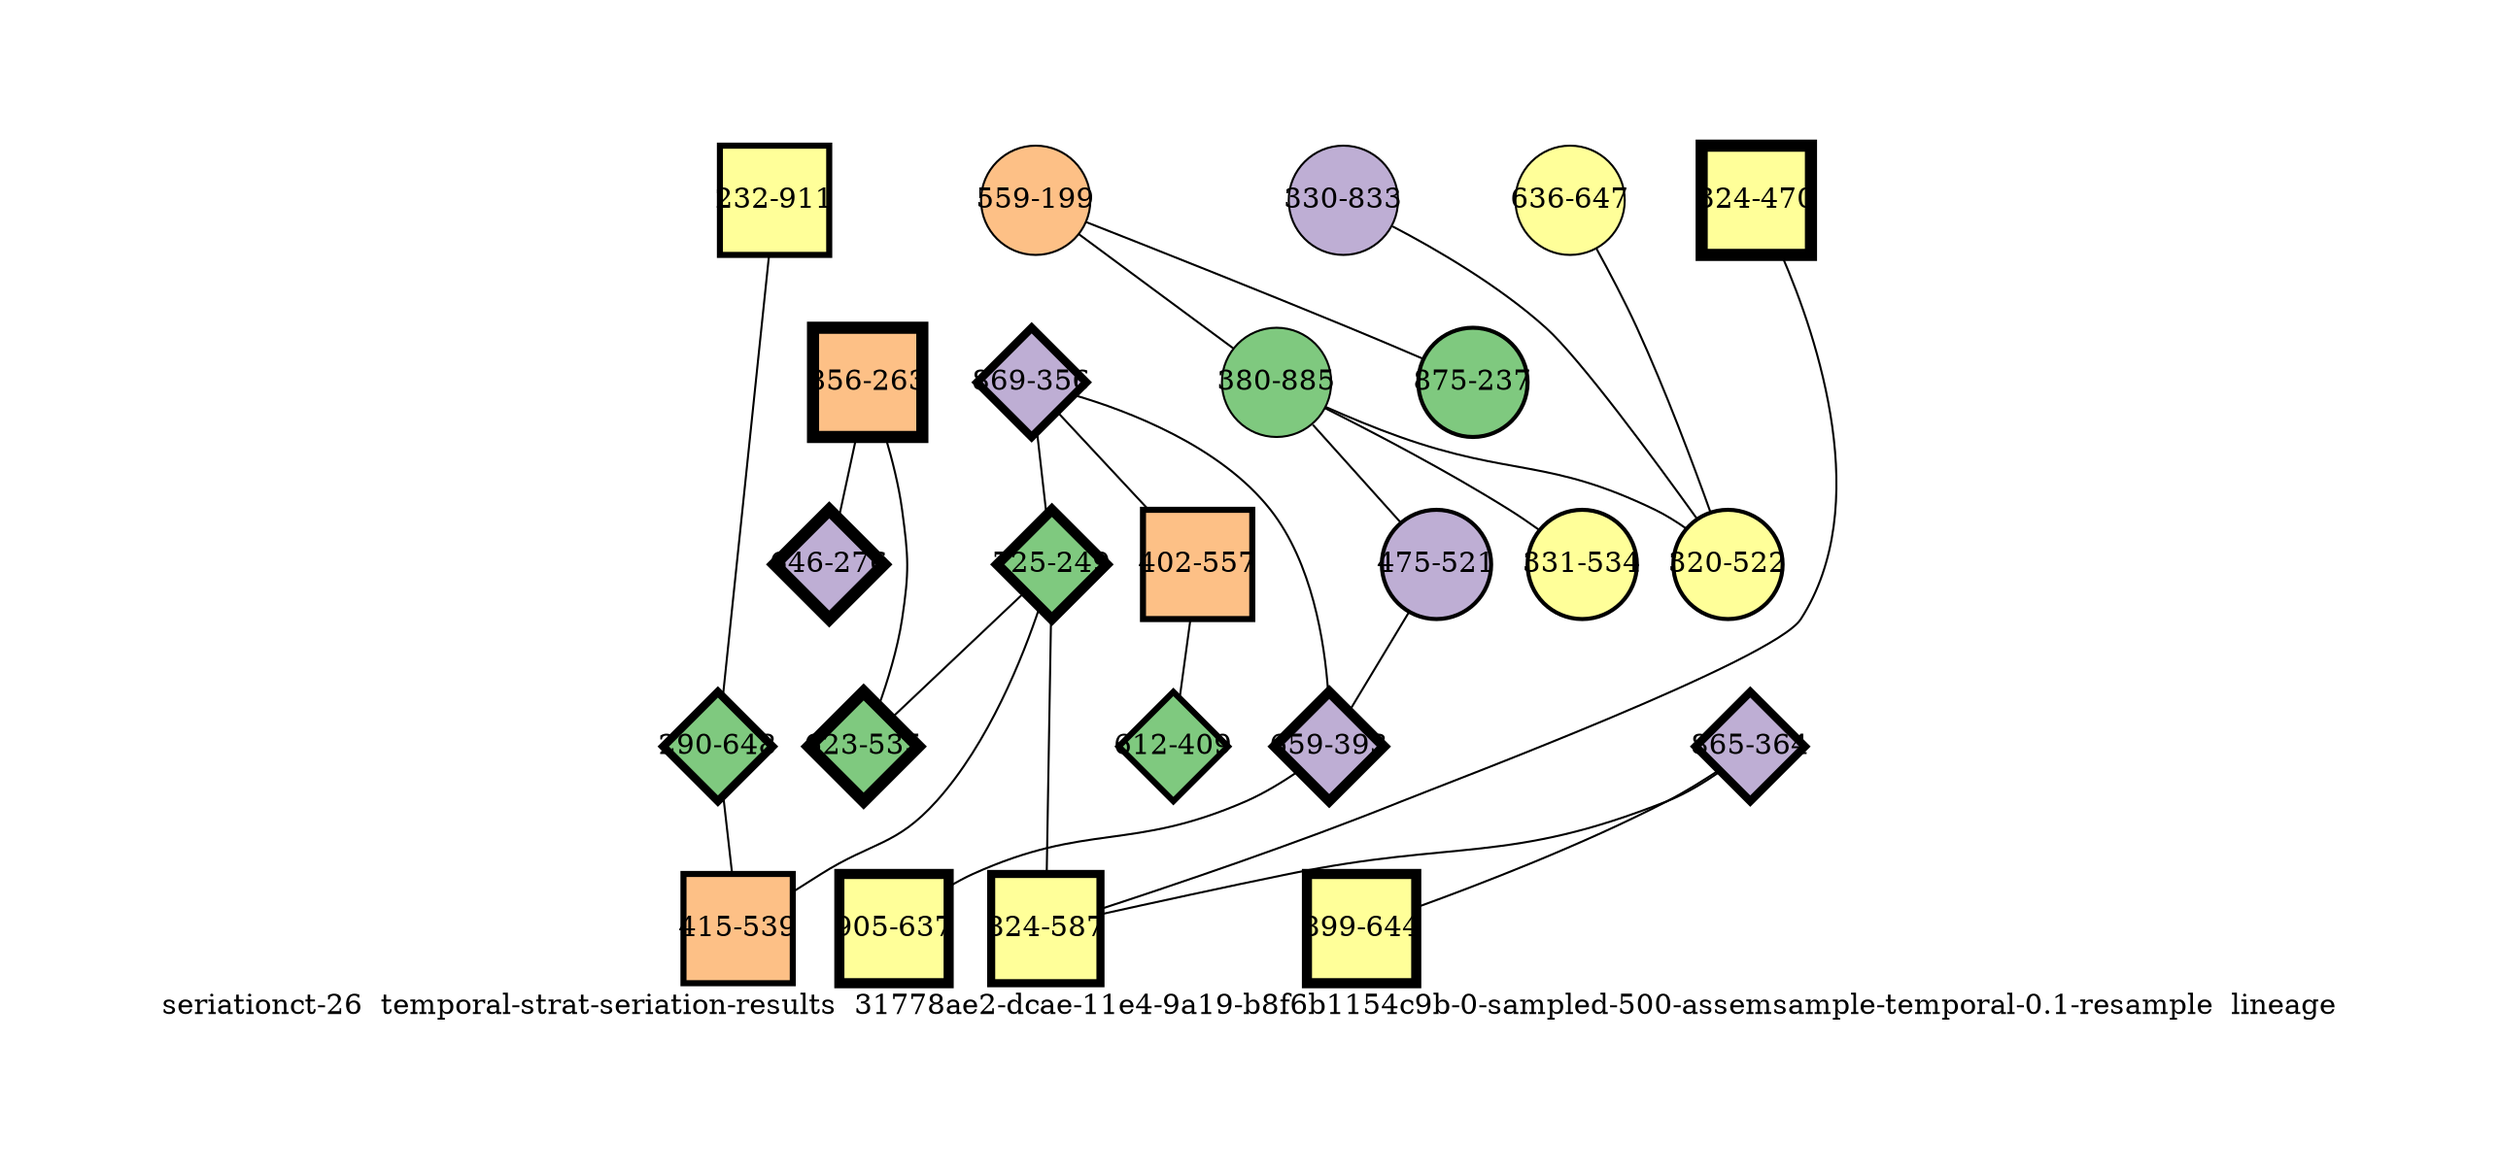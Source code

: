 strict graph "seriationct-26  temporal-strat-seriation-results  31778ae2-dcae-11e4-9a19-b8f6b1154c9b-0-sampled-500-assemsample-temporal-0.1-resample  lineage" {
labelloc=b;
ratio=auto;
pad="1.0";
label="seriationct-26  temporal-strat-seriation-results  31778ae2-dcae-11e4-9a19-b8f6b1154c9b-0-sampled-500-assemsample-temporal-0.1-resample  lineage";
node [width="0.75", style=filled, fixedsize=true, height="0.75", shape=circle, label=""];
0 [xCoordinate="356.0", appears_in_slice=4, yCoordinate="869.0", colorscheme=accent6, lineage_id=2, short_label="869-356", label="869-356", shape=diamond, cluster_id=1, fillcolor=2, size="500.0", id=0, penwidth="4.0"];
1 [xCoordinate="470.0", appears_in_slice=6, yCoordinate="324.0", colorscheme=accent6, lineage_id=1, short_label="324-470", label="324-470", shape=square, cluster_id=3, fillcolor=4, size="500.0", id=1, penwidth="6.0"];
2 [xCoordinate="199.0", appears_in_slice=1, yCoordinate="559.0", colorscheme=accent6, lineage_id=0, short_label="559-199", label="559-199", shape=circle, cluster_id=2, fillcolor=3, size="500.0", id=2, penwidth="1.0"];
3 [xCoordinate="263.0", appears_in_slice=6, yCoordinate="856.0", colorscheme=accent6, lineage_id=1, short_label="856-263", label="856-263", shape=square, cluster_id=2, fillcolor=3, size="500.0", id=3, penwidth="6.0"];
4 [xCoordinate="364.0", appears_in_slice=4, yCoordinate="865.0", colorscheme=accent6, lineage_id=2, short_label="865-364", label="865-364", shape=diamond, cluster_id=1, fillcolor=2, size="500.0", id=4, penwidth="4.0"];
5 [xCoordinate="557.0", appears_in_slice=3, yCoordinate="402.0", colorscheme=accent6, lineage_id=1, short_label="402-557", label="402-557", shape=square, cluster_id=2, fillcolor=3, size="500.0", id=5, penwidth="3.0"];
6 [xCoordinate="249.0", appears_in_slice=5, yCoordinate="725.0", colorscheme=accent6, lineage_id=2, short_label="725-249", label="725-249", shape=diamond, cluster_id=0, fillcolor=1, size="500.0", id=6, penwidth="5.0"];
7 [xCoordinate="885.0", appears_in_slice=1, yCoordinate="380.0", colorscheme=accent6, lineage_id=0, short_label="380-885", label="380-885", shape=circle, cluster_id=0, fillcolor=1, size="500.0", id=7, penwidth="1.0"];
8 [xCoordinate="647.0", appears_in_slice=1, yCoordinate="636.0", colorscheme=accent6, lineage_id=0, short_label="636-647", label="636-647", shape=circle, cluster_id=3, fillcolor=4, size="500.0", id=8, penwidth="1.0"];
9 [xCoordinate="521.0", appears_in_slice=2, yCoordinate="475.0", colorscheme=accent6, lineage_id=0, short_label="475-521", label="475-521", shape=circle, cluster_id=1, fillcolor=2, size="500.0", id=9, penwidth="2.0"];
10 [xCoordinate="534.0", appears_in_slice=2, yCoordinate="331.0", colorscheme=accent6, lineage_id=0, short_label="331-534", label="331-534", shape=circle, cluster_id=3, fillcolor=4, size="500.0", id=10, penwidth="2.0"];
11 [xCoordinate="393.0", appears_in_slice=5, yCoordinate="659.0", colorscheme=accent6, lineage_id=2, short_label="659-393", label="659-393", shape=diamond, cluster_id=1, fillcolor=2, size="500.0", id=11, penwidth="5.0"];
12 [xCoordinate="535.0", appears_in_slice=6, yCoordinate="623.0", colorscheme=accent6, lineage_id=2, short_label="623-535", label="623-535", shape=diamond, cluster_id=0, fillcolor=1, size="500.0", id=12, penwidth="6.0"];
13 [xCoordinate="833.0", appears_in_slice=1, yCoordinate="330.0", colorscheme=accent6, lineage_id=0, short_label="330-833", label="330-833", shape=circle, cluster_id=1, fillcolor=2, size="500.0", id=13, penwidth="1.0"];
14 [xCoordinate="409.0", appears_in_slice=3, yCoordinate="612.0", colorscheme=accent6, lineage_id=2, short_label="612-409", label="612-409", shape=diamond, cluster_id=0, fillcolor=1, size="500.0", id=14, penwidth="3.0"];
15 [xCoordinate="522.0", appears_in_slice=2, yCoordinate="320.0", colorscheme=accent6, lineage_id=0, short_label="320-522", label="320-522", shape=circle, cluster_id=3, fillcolor=4, size="500.0", id=15, penwidth="2.0"];
16 [xCoordinate="237.0", appears_in_slice=2, yCoordinate="875.0", colorscheme=accent6, lineage_id=0, short_label="875-237", label="875-237", shape=circle, cluster_id=0, fillcolor=1, size="500.0", id=16, penwidth="2.0"];
17 [xCoordinate="637.0", appears_in_slice=5, yCoordinate="905.0", colorscheme=accent6, lineage_id=1, short_label="905-637", label="905-637", shape=square, cluster_id=3, fillcolor=4, size="500.0", id=17, penwidth="5.0"];
18 [xCoordinate="911.0", appears_in_slice=3, yCoordinate="232.0", colorscheme=accent6, lineage_id=1, short_label="232-911", label="232-911", shape=square, cluster_id=3, fillcolor=4, size="500.0", id=18, penwidth="3.0"];
19 [xCoordinate="648.0", appears_in_slice=4, yCoordinate="290.0", colorscheme=accent6, lineage_id=2, short_label="290-648", label="290-648", shape=diamond, cluster_id=0, fillcolor=1, size="500.0", id=19, penwidth="4.0"];
20 [xCoordinate="587.0", appears_in_slice=4, yCoordinate="824.0", colorscheme=accent6, lineage_id=1, short_label="824-587", label="824-587", shape=square, cluster_id=3, fillcolor=4, size="500.0", id=20, penwidth="4.0"];
21 [xCoordinate="276.0", appears_in_slice=6, yCoordinate="646.0", colorscheme=accent6, lineage_id=2, short_label="646-276", label="646-276", shape=diamond, cluster_id=1, fillcolor=2, size="500.0", id=21, penwidth="6.0"];
22 [xCoordinate="644.0", appears_in_slice=5, yCoordinate="899.0", colorscheme=accent6, lineage_id=1, short_label="899-644", label="899-644", shape=square, cluster_id=3, fillcolor=4, size="500.0", id=22, penwidth="5.0"];
23 [xCoordinate="539.0", appears_in_slice=3, yCoordinate="415.0", colorscheme=accent6, lineage_id=1, short_label="415-539", label="415-539", shape=square, cluster_id=2, fillcolor=3, size="500.0", id=23, penwidth="3.0"];
0 -- 11  [inverseweight="3.76418950744", weight="0.265661438677"];
0 -- 5  [inverseweight="1.93305389408", weight="0.517316150917"];
0 -- 6  [inverseweight="7.41249316661", weight="0.134907375632"];
1 -- 20  [inverseweight="2.76771611296", weight="0.36130873225"];
2 -- 16  [inverseweight="3.87748383926", weight="0.257899205117"];
2 -- 7  [inverseweight="2.84652017813", weight="0.351306134305"];
3 -- 12  [inverseweight="35.1798772365", weight="0.0284253408071"];
3 -- 21  [inverseweight="41.9590679148", weight="0.0238327505756"];
4 -- 20  [inverseweight="15.6709785202", weight="0.0638122245342"];
4 -- 22  [inverseweight="3.40065244375", weight="0.294061218116"];
5 -- 14  [inverseweight="15.0346194831", weight="0.0665131565933"];
6 -- 20  [inverseweight="3.53359096506", weight="0.28299823321"];
6 -- 12  [inverseweight="6.35103079244", weight="0.157454755406"];
6 -- 23  [inverseweight="6.31345340345", weight="0.158391918986"];
7 -- 9  [inverseweight="2.37917271324", weight="0.420314168212"];
7 -- 10  [inverseweight="1.79251772957", weight="0.557874537867"];
7 -- 15  [inverseweight="2.21057236476", weight="0.452371528724"];
8 -- 15  [inverseweight="2.84735086123", weight="0.351203644628"];
9 -- 11  [inverseweight="1.6936215704", weight="0.590450675332"];
11 -- 17  [inverseweight="9.87440631917", weight="0.101271911209"];
13 -- 15  [inverseweight="1.42451876844", weight="0.701991452939"];
18 -- 19  [inverseweight="1.86109088622", weight="0.537319271942"];
19 -- 23  [inverseweight="5.06733622989", weight="0.197342342137"];
}
